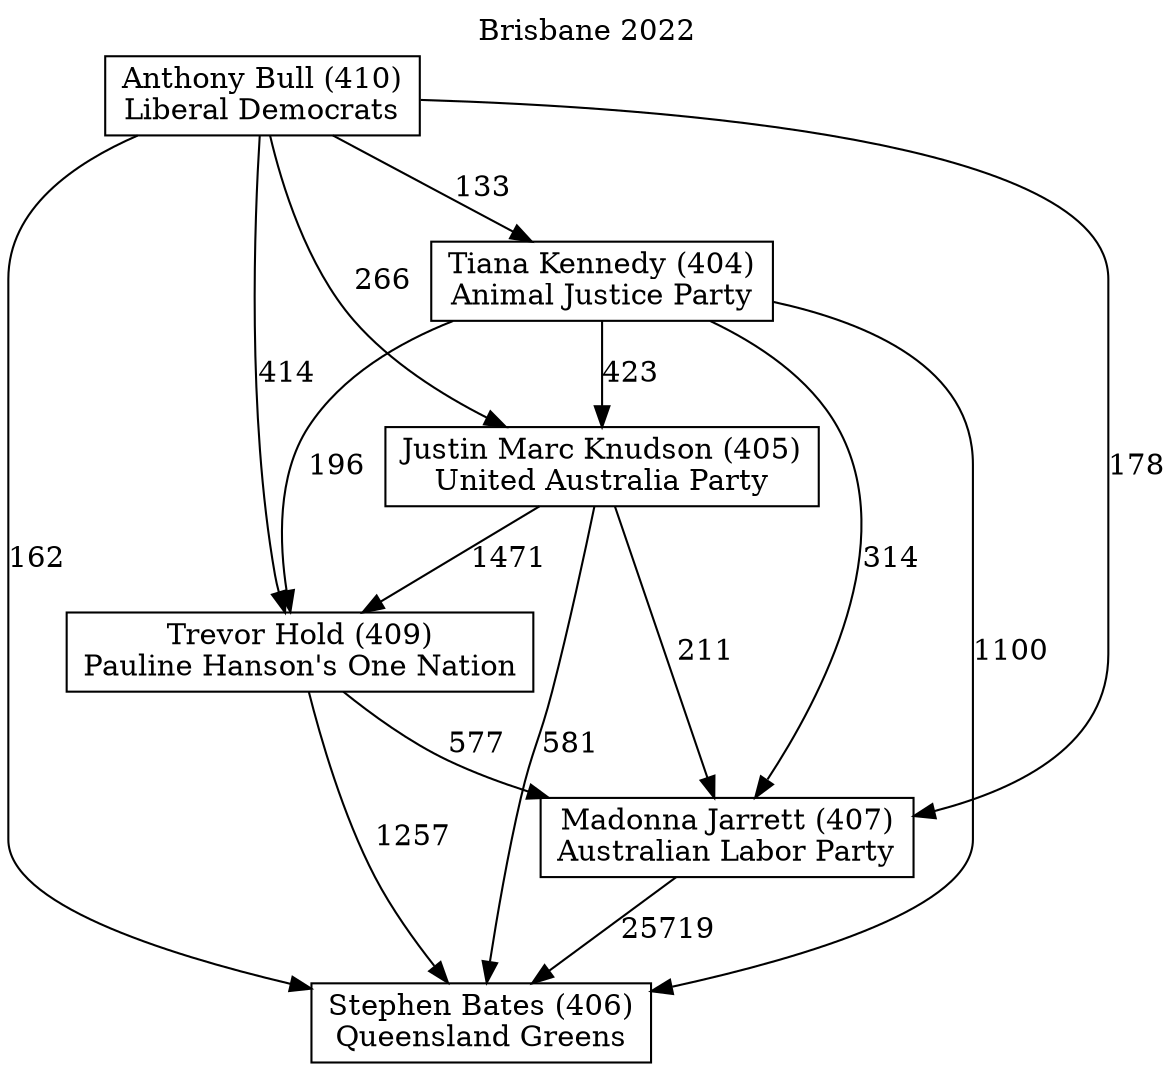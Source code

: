 // House preference flow
digraph "Stephen Bates (406)_Brisbane_2022" {
	graph [label="Brisbane 2022" labelloc=t mclimit=10]
	node [shape=box]
	"Anthony Bull (410)" [label="Anthony Bull (410)
Liberal Democrats"]
	"Justin Marc Knudson (405)" [label="Justin Marc Knudson (405)
United Australia Party"]
	"Madonna Jarrett (407)" [label="Madonna Jarrett (407)
Australian Labor Party"]
	"Stephen Bates (406)" [label="Stephen Bates (406)
Queensland Greens"]
	"Tiana Kennedy (404)" [label="Tiana Kennedy (404)
Animal Justice Party"]
	"Trevor Hold (409)" [label="Trevor Hold (409)
Pauline Hanson's One Nation"]
	"Anthony Bull (410)" -> "Justin Marc Knudson (405)" [label=266]
	"Anthony Bull (410)" -> "Madonna Jarrett (407)" [label=178]
	"Anthony Bull (410)" -> "Stephen Bates (406)" [label=162]
	"Anthony Bull (410)" -> "Tiana Kennedy (404)" [label=133]
	"Anthony Bull (410)" -> "Trevor Hold (409)" [label=414]
	"Justin Marc Knudson (405)" -> "Madonna Jarrett (407)" [label=211]
	"Justin Marc Knudson (405)" -> "Stephen Bates (406)" [label=581]
	"Justin Marc Knudson (405)" -> "Trevor Hold (409)" [label=1471]
	"Madonna Jarrett (407)" -> "Stephen Bates (406)" [label=25719]
	"Tiana Kennedy (404)" -> "Justin Marc Knudson (405)" [label=423]
	"Tiana Kennedy (404)" -> "Madonna Jarrett (407)" [label=314]
	"Tiana Kennedy (404)" -> "Stephen Bates (406)" [label=1100]
	"Tiana Kennedy (404)" -> "Trevor Hold (409)" [label=196]
	"Trevor Hold (409)" -> "Madonna Jarrett (407)" [label=577]
	"Trevor Hold (409)" -> "Stephen Bates (406)" [label=1257]
}
